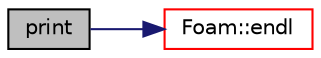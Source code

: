 digraph "print"
{
  bgcolor="transparent";
  edge [fontname="Helvetica",fontsize="10",labelfontname="Helvetica",labelfontsize="10"];
  node [fontname="Helvetica",fontsize="10",shape=record];
  rankdir="LR";
  Node47049 [label="print",height=0.2,width=0.4,color="black", fillcolor="grey75", style="filled", fontcolor="black"];
  Node47049 -> Node47050 [color="midnightblue",fontsize="10",style="solid",fontname="Helvetica"];
  Node47050 [label="Foam::endl",height=0.2,width=0.4,color="red",URL="$a21851.html#a2db8fe02a0d3909e9351bb4275b23ce4",tooltip="Add newline and flush stream. "];
}
